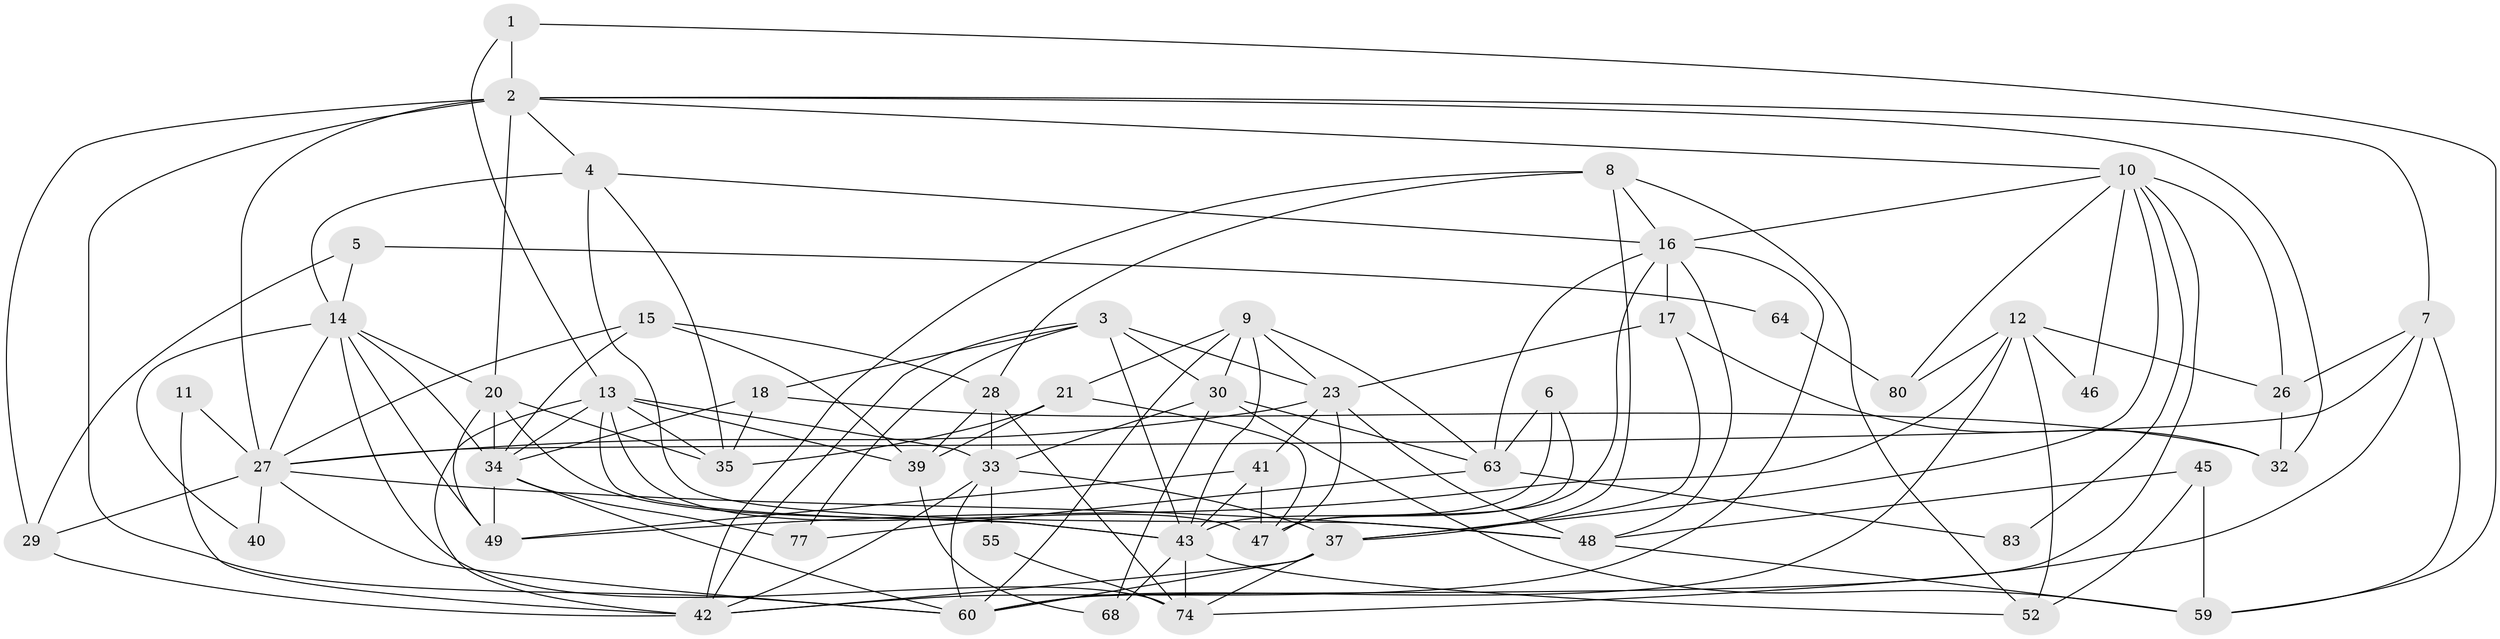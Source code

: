 // Generated by graph-tools (version 1.1) at 2025/52/02/27/25 19:52:03]
// undirected, 52 vertices, 134 edges
graph export_dot {
graph [start="1"]
  node [color=gray90,style=filled];
  1 [super="+82"];
  2 [super="+62"];
  3 [super="+25"];
  4 [super="+58"];
  5;
  6;
  7 [super="+84"];
  8 [super="+24"];
  9 [super="+75"];
  10 [super="+72"];
  11;
  12 [super="+67"];
  13 [super="+19"];
  14 [super="+81"];
  15 [super="+22"];
  16 [super="+71"];
  17;
  18 [super="+31"];
  20 [super="+61"];
  21;
  23 [super="+36"];
  26;
  27 [super="+51"];
  28;
  29;
  30 [super="+44"];
  32;
  33 [super="+57"];
  34 [super="+65"];
  35 [super="+38"];
  37 [super="+50"];
  39 [super="+56"];
  40;
  41;
  42 [super="+70"];
  43 [super="+76"];
  45;
  46;
  47 [super="+54"];
  48 [super="+53"];
  49 [super="+66"];
  52;
  55;
  59 [super="+69"];
  60 [super="+73"];
  63 [super="+79"];
  64;
  68;
  74 [super="+78"];
  77;
  80;
  83;
  1 -- 13;
  1 -- 2;
  1 -- 59;
  2 -- 10;
  2 -- 7;
  2 -- 32;
  2 -- 4;
  2 -- 27;
  2 -- 29;
  2 -- 60;
  2 -- 20;
  3 -- 77;
  3 -- 42;
  3 -- 43;
  3 -- 18;
  3 -- 30;
  3 -- 23;
  4 -- 35;
  4 -- 14;
  4 -- 48;
  4 -- 16;
  5 -- 14;
  5 -- 29;
  5 -- 64;
  6 -- 63;
  6 -- 43;
  6 -- 47;
  7 -- 26;
  7 -- 27;
  7 -- 74;
  7 -- 59;
  8 -- 16;
  8 -- 52;
  8 -- 28;
  8 -- 42;
  8 -- 37;
  9 -- 23;
  9 -- 21;
  9 -- 60;
  9 -- 43;
  9 -- 63;
  9 -- 30;
  10 -- 16;
  10 -- 80;
  10 -- 83;
  10 -- 26;
  10 -- 37;
  10 -- 60;
  10 -- 46;
  11 -- 42;
  11 -- 27;
  12 -- 46;
  12 -- 60;
  12 -- 80;
  12 -- 52;
  12 -- 26;
  12 -- 49;
  13 -- 42;
  13 -- 43;
  13 -- 34;
  13 -- 39;
  13 -- 33;
  13 -- 35;
  13 -- 47;
  14 -- 74;
  14 -- 49;
  14 -- 27;
  14 -- 40;
  14 -- 20;
  14 -- 34;
  15 -- 34;
  15 -- 28;
  15 -- 39;
  15 -- 27;
  16 -- 17;
  16 -- 63;
  16 -- 48;
  16 -- 42;
  16 -- 47;
  17 -- 23;
  17 -- 32;
  17 -- 37;
  18 -- 34;
  18 -- 32;
  18 -- 35;
  20 -- 35;
  20 -- 34;
  20 -- 49;
  20 -- 43;
  21 -- 47;
  21 -- 35;
  21 -- 39;
  23 -- 41;
  23 -- 27;
  23 -- 47;
  23 -- 48;
  26 -- 32;
  27 -- 29;
  27 -- 40;
  27 -- 48;
  27 -- 60;
  28 -- 33;
  28 -- 39;
  28 -- 74;
  29 -- 42;
  30 -- 33;
  30 -- 59;
  30 -- 68;
  30 -- 63;
  33 -- 55;
  33 -- 42;
  33 -- 60;
  33 -- 37;
  34 -- 77;
  34 -- 60;
  34 -- 49;
  37 -- 60;
  37 -- 42;
  37 -- 74;
  39 -- 68;
  41 -- 49;
  41 -- 43;
  41 -- 47;
  43 -- 68;
  43 -- 52;
  43 -- 74;
  45 -- 52;
  45 -- 48;
  45 -- 59;
  48 -- 59;
  55 -- 74;
  63 -- 77;
  63 -- 83;
  64 -- 80;
}
